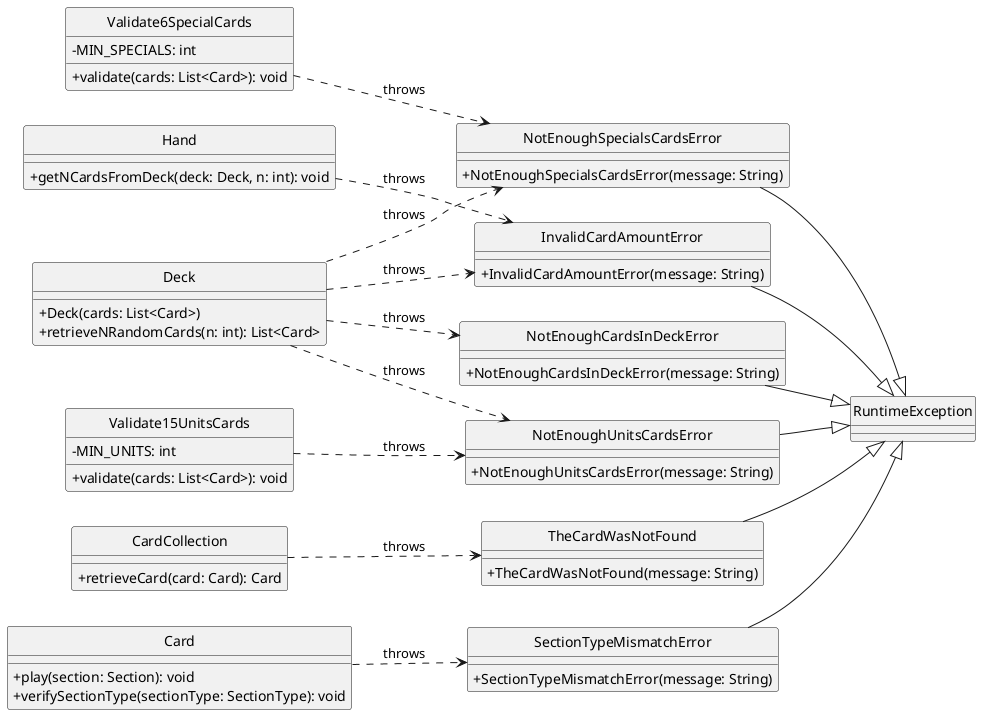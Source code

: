 @startuml
skinparam monochrome true
hide circle
skinparam classAttributeIconSize 0
left to right direction

class NotEnoughSpecialsCardsError {
  +NotEnoughSpecialsCardsError(message: String)
}
class NotEnoughUnitsCardsError {
  +NotEnoughUnitsCardsError(message: String)
}
class NotEnoughCardsInDeckError {
  +NotEnoughCardsInDeckError(message: String)
}
class InvalidCardAmountError {
  +InvalidCardAmountError(message: String)
}
class TheCardWasNotFound {
  +TheCardWasNotFound(message: String)
}
class SectionTypeMismatchError {
  +SectionTypeMismatchError(message: String)
}

class Deck {
  +Deck(cards: List<Card>)
  +retrieveNRandomCards(n: int): List<Card>
}
class Hand {
  +getNCardsFromDeck(deck: Deck, n: int): void
}
class CardCollection {
  +retrieveCard(card: Card): Card
}
class Validate6SpecialCards {
  -MIN_SPECIALS: int
  +validate(cards: List<Card>): void
}
class Validate15UnitsCards {
  -MIN_UNITS: int
  +validate(cards: List<Card>): void
}
class Card {
  +play(section: Section): void
  +verifySectionType(sectionType: SectionType): void
}

Validate6SpecialCards ..> NotEnoughSpecialsCardsError : throws
Validate15UnitsCards ..> NotEnoughUnitsCardsError : throws
Deck ..> InvalidCardAmountError : throws
Deck ..> NotEnoughCardsInDeckError : throws
Deck ..> NotEnoughSpecialsCardsError : throws
Deck ..> NotEnoughUnitsCardsError : throws
Hand ..> InvalidCardAmountError : throws
CardCollection ..> TheCardWasNotFound : throws
Card ..> SectionTypeMismatchError : throws

InvalidCardAmountError --|> RuntimeException
NotEnoughSpecialsCardsError --|> RuntimeException
NotEnoughCardsInDeckError --|> RuntimeException
NotEnoughUnitsCardsError --|> RuntimeException
TheCardWasNotFound --|> RuntimeException
SectionTypeMismatchError --|> RuntimeException
@enduml
